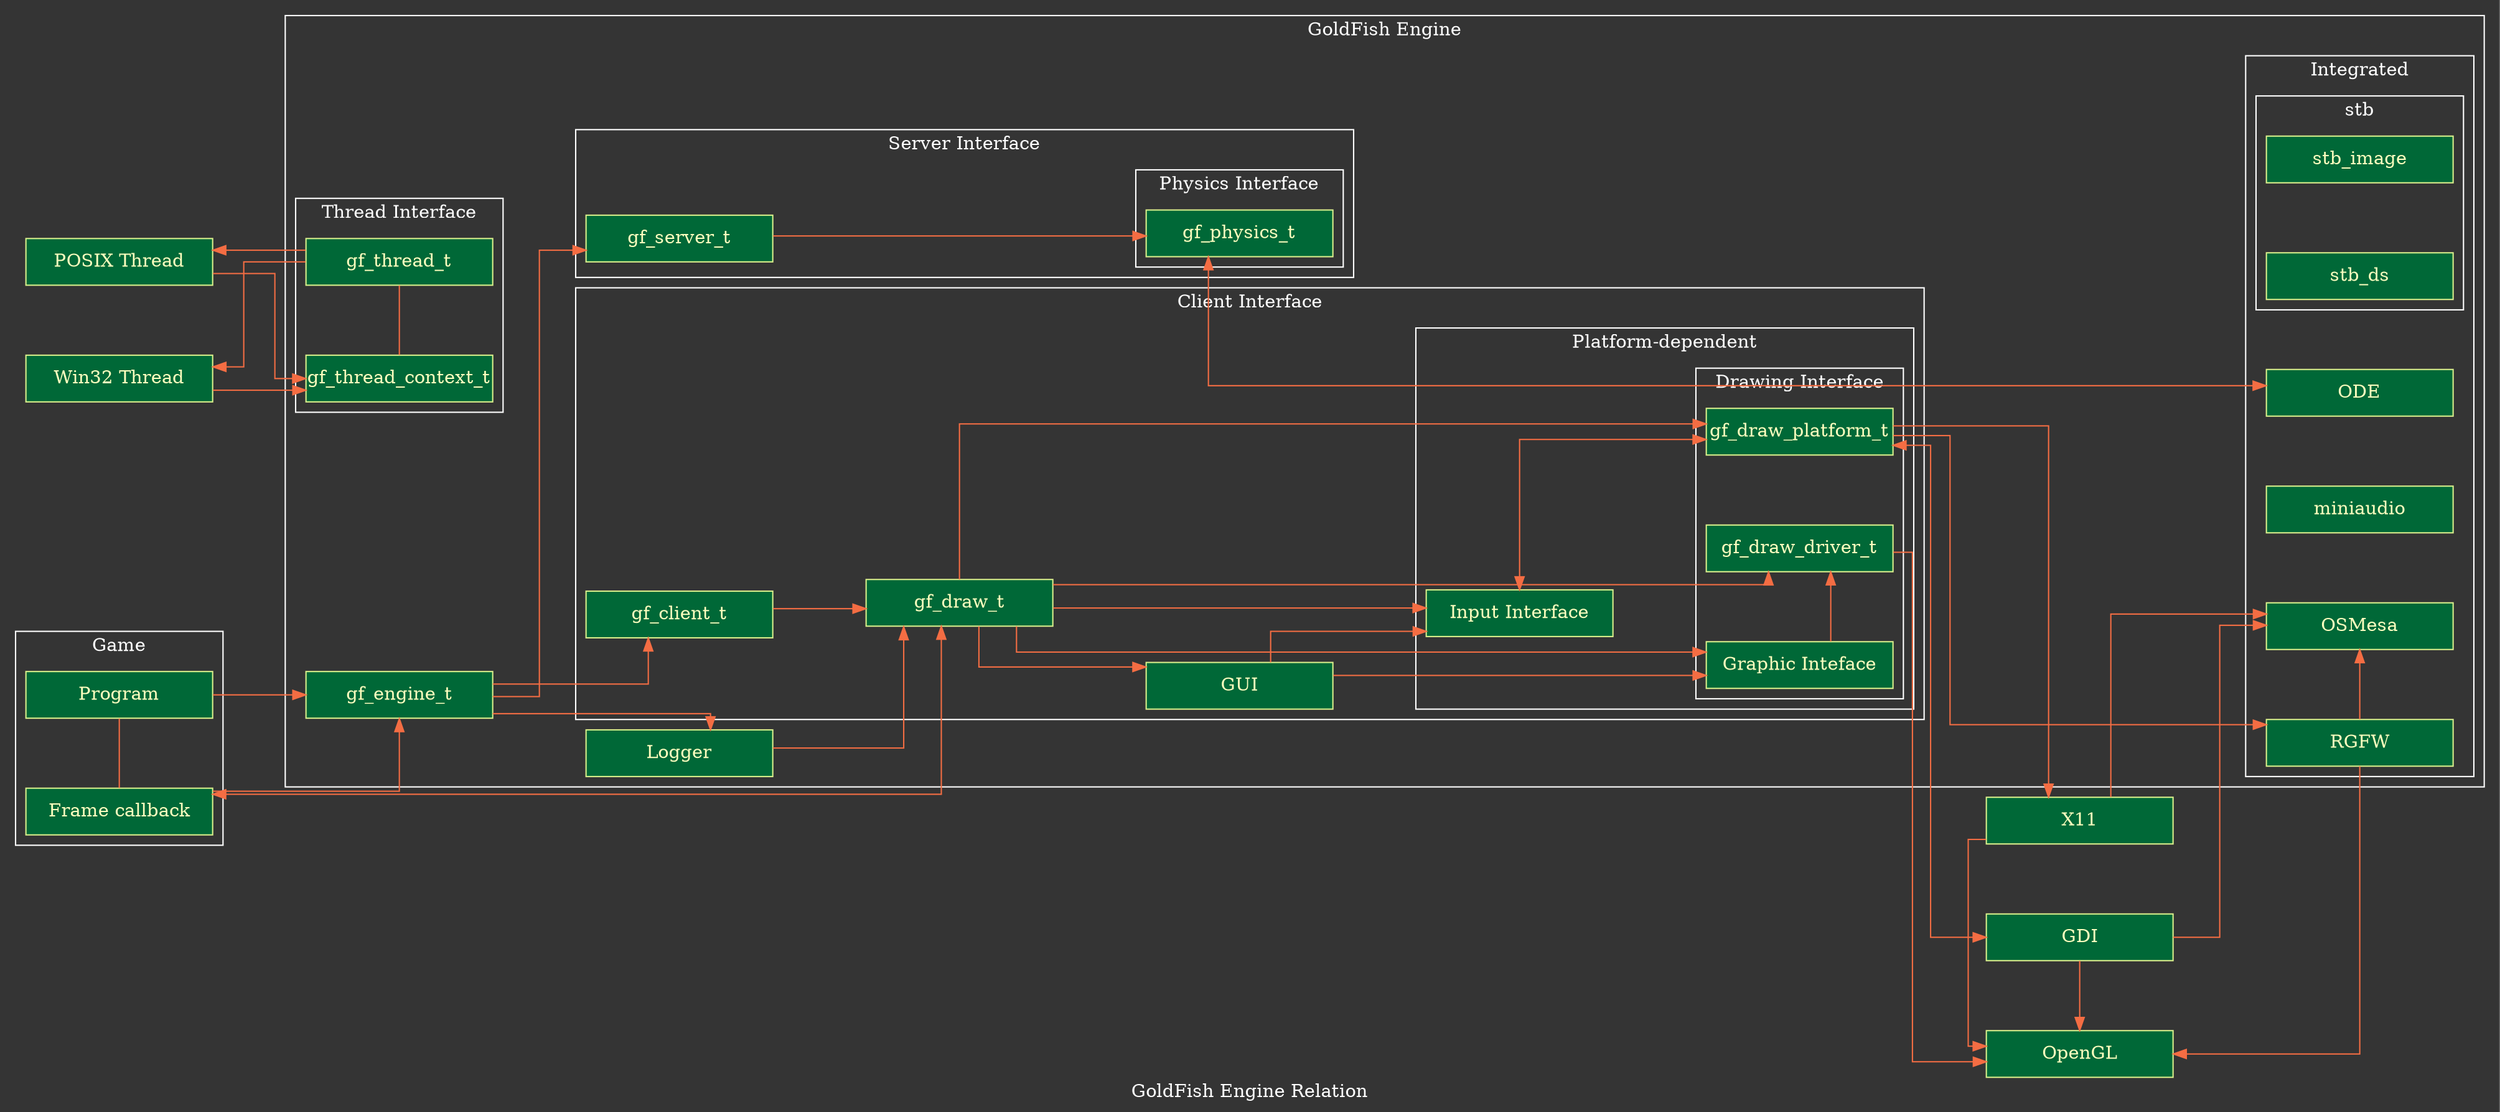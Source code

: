 digraph relation {
	newrank = true;
	splines = "ortho";
	overlap = "vpsc";
	graph [
		rankdir = "LR",
		label = "GoldFish Engine Relation",
		nodesep = 0.75,
		ranksep = 1,
//		nodesep = 1.1,
//		ranksep = 1.05,
		bgcolor = "#343434",
		fontcolor = "white",
		style = "solid",
		color = "white"
	];
	node [
		shape = "box",
		style = "solid,filled",
		fixedsize = true,
		width = "2",
		height = "0.5",
		colorscheme = "rdylgn11",
		color = 7,
		fillcolor = 11,
		fontcolor = 6
	];
	edge [
		colorscheme = "rdylgn11",
		style = "solid",
		fontcolor = "white",
		color = 3
	];

	opengl [
		label = "OpenGL"
	];
	x11 [
		label = "X11"
	];
	pthread [
		label = "POSIX Thread"
	];
	win32thread [
		label = "Win32 Thread"
	];
	gdi [
		label = "GDI"
	];

	subgraph cluster_user {
		label = "Game";
		rank = "same";
		up [
			label = "Program"
		];
		uf [
			label = "Frame callback"
		];
	};

	subgraph cluster_engine {
		label = "GoldFish Engine";
		gf [
			label = "gf_engine_t"
		];
		log [
			label = "Logger"
		];

		subgraph cluster_client {
			label = "Client Interface";
			ct [
				label = "gf_client_t"
			];
			gui [
				label = "GUI"
			];
			dt [
				label = "gf_draw_t"
			];
			ii [
				label = "Input Interface"
			];

			subgraph cluster_cplatform {
				label = "Platform-dependent";
				ii [
					label = "Input Interface"
				];

				subgraph cluster_drawing {
					label = "Drawing Interface";
					rank = "same";
					dd [
						label = "gf_draw_driver_t"
					];
					dp [
						label = "gf_draw_platform_t"
					];
					gi [
						label = "Graphic Inteface"
					];
				};
			};
		};

		subgraph cluster_server {
			label = "Server Interface";
			st [
				label = "gf_server_t"
			];

			subgraph cluster_physics {
				label = "Physics Interface";
				pt [
					label = "gf_physics_t"
				];
			};
		};

		subgraph cluster_thread {
			label = "Thread Interface";
			tt [
				label = "gf_thread_t";
			];
			tct [
				label = "gf_thread_context_t";
			];
		};

		subgraph cluster_integrated {
			label = "Integrated";
			rank = "same";
			ode [
				label = "ODE"
			];
			miniaudio [
				label = "miniaudio"
			];
			rgfw [
				label = "RGFW"
			];
			osmesa [
				label = "OSMesa"
			];

			subgraph cluster_stb {
				label = "stb";
				stb_image [
					label = "stb_image"
				];
				stb_ds [
					label = "stb_ds"
				];
			};
		};
	};

	// Game
	up -> gf;

	up -> uf [
		dir = "none"
	];

	uf -> gf;

	// Engine
	gf -> ct;
	
	gf -> st;

	gf -> log;

	// Client
	ct -> dt;

	// Server
	st -> pt;

	// Log
	log -> dt;

	// Drawing
	dt -> {dd dp};

	dt -> gi;

	dt -> uf [
		dir = "both"
	];

	dd -> opengl;

	dp -> x11;
	
	dp -> rgfw;

	dp -> gdi [ // These APIs are callback-based
		dir = "both"
	];

	{x11 gdi rgfw} -> {opengl osmesa};

	dt -> gui;

	dt -> ii;

	// Input
	ii -> dp [
		dir = "both"
	];

	// Graphic
	gui -> gi;
	gui -> ii;

	gi -> dd;

	// Server
	pt -> ode [
		dir = "both"
	];

	// Thread
	tt -> {pthread win32thread};
	{pthread win32thread} -> tct;

	tct -> tt [
		dir = "none"
	];

	// Rank
	{
		rank = "same";
		x11; gdi; opengl;
	};

	{
		rank = "same";
		pthread; win32thread;
	};

	{
		rank = "same";
		tt; tct;
	};
}
